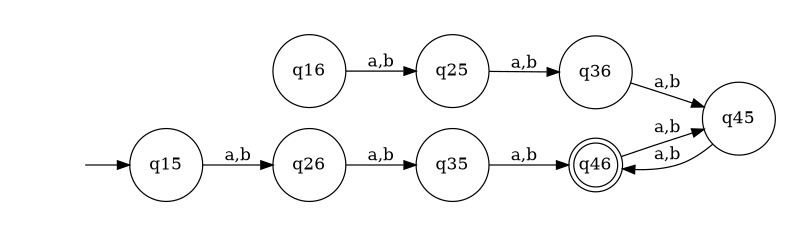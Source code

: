 digraph {
	rankdir=LR;
	margin=0.2;
	size=5;
	node [margin=0.1 shape=circle];
	q46[margin=0 shape=doublecircle];
	" "[color=white width=0];
	" " -> q15;
	q15 -> q26 [label="a,b"];
	q16 -> q25 [label="a,b"];
	q25 -> q36 [label="a,b"];
	q26 -> q35 [label="a,b"];
	q35 -> q46 [label="a,b"];
	q36 -> q45 [label="a,b"];
	q45 -> q46 [label="a,b"];
	q46 -> q45 [label="a,b"];
}